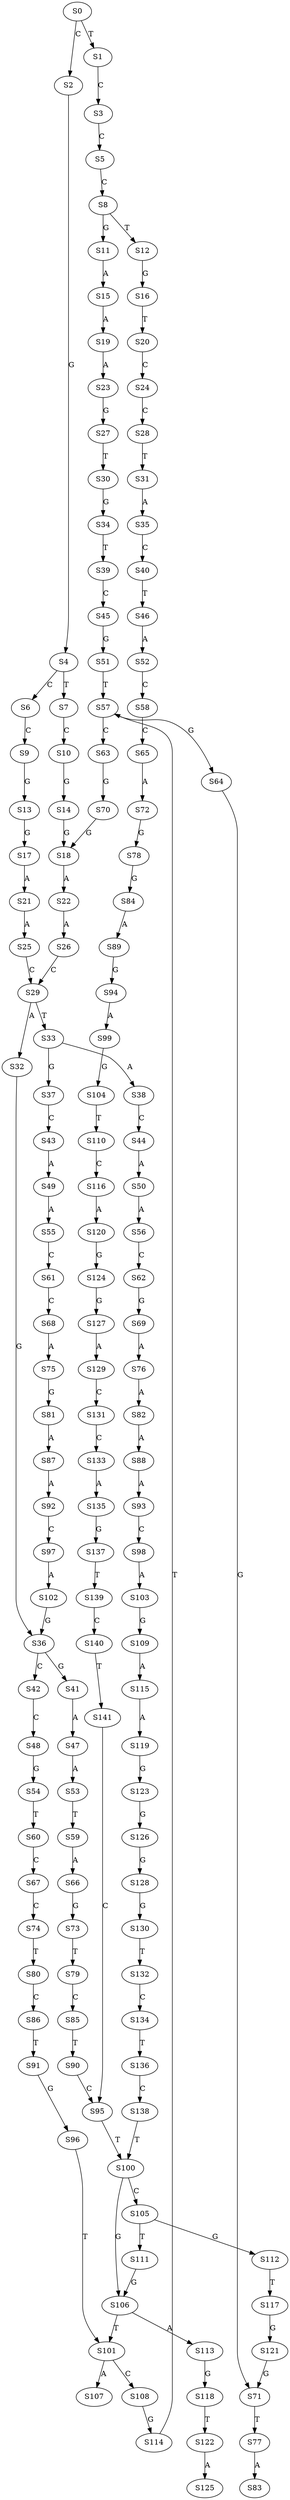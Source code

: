 strict digraph  {
	S0 -> S1 [ label = T ];
	S0 -> S2 [ label = C ];
	S1 -> S3 [ label = C ];
	S2 -> S4 [ label = G ];
	S3 -> S5 [ label = C ];
	S4 -> S6 [ label = C ];
	S4 -> S7 [ label = T ];
	S5 -> S8 [ label = C ];
	S6 -> S9 [ label = C ];
	S7 -> S10 [ label = C ];
	S8 -> S11 [ label = G ];
	S8 -> S12 [ label = T ];
	S9 -> S13 [ label = G ];
	S10 -> S14 [ label = G ];
	S11 -> S15 [ label = A ];
	S12 -> S16 [ label = G ];
	S13 -> S17 [ label = G ];
	S14 -> S18 [ label = G ];
	S15 -> S19 [ label = A ];
	S16 -> S20 [ label = T ];
	S17 -> S21 [ label = A ];
	S18 -> S22 [ label = A ];
	S19 -> S23 [ label = A ];
	S20 -> S24 [ label = C ];
	S21 -> S25 [ label = A ];
	S22 -> S26 [ label = A ];
	S23 -> S27 [ label = G ];
	S24 -> S28 [ label = C ];
	S25 -> S29 [ label = C ];
	S26 -> S29 [ label = C ];
	S27 -> S30 [ label = T ];
	S28 -> S31 [ label = T ];
	S29 -> S32 [ label = A ];
	S29 -> S33 [ label = T ];
	S30 -> S34 [ label = G ];
	S31 -> S35 [ label = A ];
	S32 -> S36 [ label = G ];
	S33 -> S37 [ label = G ];
	S33 -> S38 [ label = A ];
	S34 -> S39 [ label = T ];
	S35 -> S40 [ label = C ];
	S36 -> S41 [ label = G ];
	S36 -> S42 [ label = C ];
	S37 -> S43 [ label = C ];
	S38 -> S44 [ label = C ];
	S39 -> S45 [ label = C ];
	S40 -> S46 [ label = T ];
	S41 -> S47 [ label = A ];
	S42 -> S48 [ label = C ];
	S43 -> S49 [ label = A ];
	S44 -> S50 [ label = A ];
	S45 -> S51 [ label = G ];
	S46 -> S52 [ label = A ];
	S47 -> S53 [ label = A ];
	S48 -> S54 [ label = G ];
	S49 -> S55 [ label = A ];
	S50 -> S56 [ label = A ];
	S51 -> S57 [ label = T ];
	S52 -> S58 [ label = C ];
	S53 -> S59 [ label = T ];
	S54 -> S60 [ label = T ];
	S55 -> S61 [ label = C ];
	S56 -> S62 [ label = C ];
	S57 -> S63 [ label = C ];
	S57 -> S64 [ label = G ];
	S58 -> S65 [ label = C ];
	S59 -> S66 [ label = A ];
	S60 -> S67 [ label = C ];
	S61 -> S68 [ label = C ];
	S62 -> S69 [ label = G ];
	S63 -> S70 [ label = G ];
	S64 -> S71 [ label = G ];
	S65 -> S72 [ label = A ];
	S66 -> S73 [ label = G ];
	S67 -> S74 [ label = C ];
	S68 -> S75 [ label = A ];
	S69 -> S76 [ label = A ];
	S70 -> S18 [ label = G ];
	S71 -> S77 [ label = T ];
	S72 -> S78 [ label = G ];
	S73 -> S79 [ label = T ];
	S74 -> S80 [ label = T ];
	S75 -> S81 [ label = G ];
	S76 -> S82 [ label = A ];
	S77 -> S83 [ label = A ];
	S78 -> S84 [ label = G ];
	S79 -> S85 [ label = C ];
	S80 -> S86 [ label = C ];
	S81 -> S87 [ label = A ];
	S82 -> S88 [ label = A ];
	S84 -> S89 [ label = A ];
	S85 -> S90 [ label = T ];
	S86 -> S91 [ label = T ];
	S87 -> S92 [ label = A ];
	S88 -> S93 [ label = A ];
	S89 -> S94 [ label = G ];
	S90 -> S95 [ label = C ];
	S91 -> S96 [ label = G ];
	S92 -> S97 [ label = C ];
	S93 -> S98 [ label = C ];
	S94 -> S99 [ label = A ];
	S95 -> S100 [ label = T ];
	S96 -> S101 [ label = T ];
	S97 -> S102 [ label = A ];
	S98 -> S103 [ label = A ];
	S99 -> S104 [ label = G ];
	S100 -> S105 [ label = C ];
	S100 -> S106 [ label = G ];
	S101 -> S107 [ label = A ];
	S101 -> S108 [ label = C ];
	S102 -> S36 [ label = G ];
	S103 -> S109 [ label = G ];
	S104 -> S110 [ label = T ];
	S105 -> S111 [ label = T ];
	S105 -> S112 [ label = G ];
	S106 -> S113 [ label = A ];
	S106 -> S101 [ label = T ];
	S108 -> S114 [ label = G ];
	S109 -> S115 [ label = A ];
	S110 -> S116 [ label = C ];
	S111 -> S106 [ label = G ];
	S112 -> S117 [ label = T ];
	S113 -> S118 [ label = G ];
	S114 -> S57 [ label = T ];
	S115 -> S119 [ label = A ];
	S116 -> S120 [ label = A ];
	S117 -> S121 [ label = G ];
	S118 -> S122 [ label = T ];
	S119 -> S123 [ label = G ];
	S120 -> S124 [ label = G ];
	S121 -> S71 [ label = G ];
	S122 -> S125 [ label = A ];
	S123 -> S126 [ label = G ];
	S124 -> S127 [ label = G ];
	S126 -> S128 [ label = G ];
	S127 -> S129 [ label = A ];
	S128 -> S130 [ label = G ];
	S129 -> S131 [ label = C ];
	S130 -> S132 [ label = T ];
	S131 -> S133 [ label = C ];
	S132 -> S134 [ label = C ];
	S133 -> S135 [ label = A ];
	S134 -> S136 [ label = T ];
	S135 -> S137 [ label = G ];
	S136 -> S138 [ label = C ];
	S137 -> S139 [ label = T ];
	S138 -> S100 [ label = T ];
	S139 -> S140 [ label = C ];
	S140 -> S141 [ label = T ];
	S141 -> S95 [ label = C ];
}
